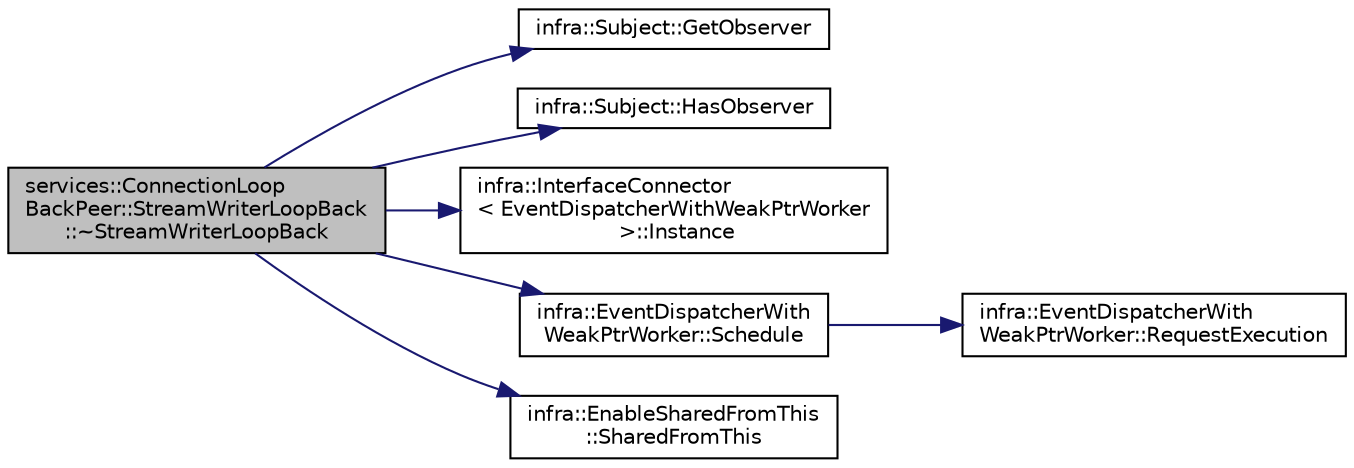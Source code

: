 digraph "services::ConnectionLoopBackPeer::StreamWriterLoopBack::~StreamWriterLoopBack"
{
 // INTERACTIVE_SVG=YES
  edge [fontname="Helvetica",fontsize="10",labelfontname="Helvetica",labelfontsize="10"];
  node [fontname="Helvetica",fontsize="10",shape=record];
  rankdir="LR";
  Node2 [label="services::ConnectionLoop\lBackPeer::StreamWriterLoopBack\l::~StreamWriterLoopBack",height=0.2,width=0.4,color="black", fillcolor="grey75", style="filled", fontcolor="black"];
  Node2 -> Node3 [color="midnightblue",fontsize="10",style="solid",fontname="Helvetica"];
  Node3 [label="infra::Subject::GetObserver",height=0.2,width=0.4,color="black", fillcolor="white", style="filled",URL="$d1/db2/classinfra_1_1_subject.html#ae6779efb6b9b18a7638fef4ce0553466"];
  Node2 -> Node4 [color="midnightblue",fontsize="10",style="solid",fontname="Helvetica"];
  Node4 [label="infra::Subject::HasObserver",height=0.2,width=0.4,color="black", fillcolor="white", style="filled",URL="$d1/db2/classinfra_1_1_subject.html#a3b80f877cecbf875626911af65d5a121"];
  Node2 -> Node5 [color="midnightblue",fontsize="10",style="solid",fontname="Helvetica"];
  Node5 [label="infra::InterfaceConnector\l\< EventDispatcherWithWeakPtrWorker\l \>::Instance",height=0.2,width=0.4,color="black", fillcolor="white", style="filled",URL="$d3/d0e/classinfra_1_1_interface_connector.html#aed1d9e952d3d0dfa68e59ee4e868b380"];
  Node2 -> Node6 [color="midnightblue",fontsize="10",style="solid",fontname="Helvetica"];
  Node6 [label="infra::EventDispatcherWith\lWeakPtrWorker::Schedule",height=0.2,width=0.4,color="black", fillcolor="white", style="filled",URL="$de/d88/classinfra_1_1_event_dispatcher_with_weak_ptr_worker.html#a0444150202eeeeb51399634d6e24b13b"];
  Node6 -> Node7 [color="midnightblue",fontsize="10",style="solid",fontname="Helvetica"];
  Node7 [label="infra::EventDispatcherWith\lWeakPtrWorker::RequestExecution",height=0.2,width=0.4,color="black", fillcolor="white", style="filled",URL="$de/d88/classinfra_1_1_event_dispatcher_with_weak_ptr_worker.html#ac68250c0670ca6c8c2bfadb6cdbadff7"];
  Node2 -> Node8 [color="midnightblue",fontsize="10",style="solid",fontname="Helvetica"];
  Node8 [label="infra::EnableSharedFromThis\l::SharedFromThis",height=0.2,width=0.4,color="black", fillcolor="white", style="filled",URL="$dd/df1/classinfra_1_1_enable_shared_from_this.html#af905d6b4aef4f252a28b1f4edebc99b3"];
}
